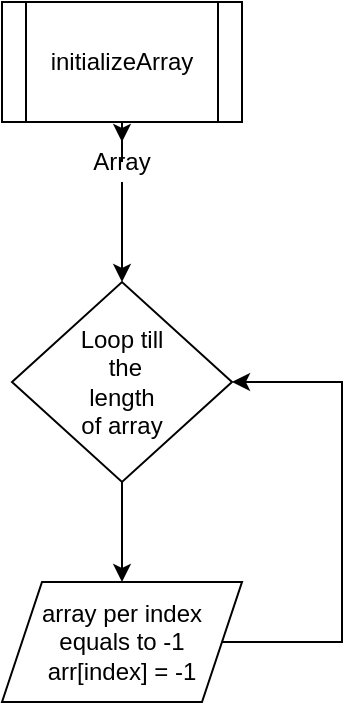<mxfile version="14.5.8" type="device"><diagram id="NTGaGheRtNt4KygZ0T-A" name="Page-1"><mxGraphModel dx="865" dy="457" grid="1" gridSize="10" guides="1" tooltips="1" connect="1" arrows="1" fold="1" page="1" pageScale="1" pageWidth="827" pageHeight="1169" math="0" shadow="0"><root><mxCell id="0"/><mxCell id="1" parent="0"/><mxCell id="iaEWzRDVJ3Iunf4mRIRw-4" style="edgeStyle=orthogonalEdgeStyle;rounded=0;orthogonalLoop=1;jettySize=auto;html=1;exitX=0.5;exitY=1;exitDx=0;exitDy=0;" edge="1" parent="1" source="iaEWzRDVJ3Iunf4mRIRw-2" target="iaEWzRDVJ3Iunf4mRIRw-3"><mxGeometry relative="1" as="geometry"/></mxCell><mxCell id="iaEWzRDVJ3Iunf4mRIRw-2" value="initializeArray" style="shape=process;whiteSpace=wrap;html=1;backgroundOutline=1;" vertex="1" parent="1"><mxGeometry x="40" y="30" width="120" height="60" as="geometry"/></mxCell><mxCell id="iaEWzRDVJ3Iunf4mRIRw-10" style="edgeStyle=orthogonalEdgeStyle;rounded=0;orthogonalLoop=1;jettySize=auto;html=1;exitX=0.5;exitY=1;exitDx=0;exitDy=0;entryX=0;entryY=0.5;entryDx=0;entryDy=0;" edge="1" parent="1" source="iaEWzRDVJ3Iunf4mRIRw-3" target="iaEWzRDVJ3Iunf4mRIRw-9"><mxGeometry relative="1" as="geometry"/></mxCell><mxCell id="iaEWzRDVJ3Iunf4mRIRw-3" value="Array" style="text;html=1;strokeColor=none;fillColor=none;align=center;verticalAlign=middle;whiteSpace=wrap;rounded=0;" vertex="1" parent="1"><mxGeometry x="80" y="100" width="40" height="20" as="geometry"/></mxCell><mxCell id="iaEWzRDVJ3Iunf4mRIRw-13" style="edgeStyle=orthogonalEdgeStyle;rounded=0;orthogonalLoop=1;jettySize=auto;html=1;exitX=1;exitY=0.5;exitDx=0;exitDy=0;entryX=0.5;entryY=0;entryDx=0;entryDy=0;" edge="1" parent="1" source="iaEWzRDVJ3Iunf4mRIRw-7" target="iaEWzRDVJ3Iunf4mRIRw-9"><mxGeometry relative="1" as="geometry"><Array as="points"><mxPoint x="210" y="350"/><mxPoint x="210" y="220"/></Array></mxGeometry></mxCell><mxCell id="iaEWzRDVJ3Iunf4mRIRw-7" value="array per index equals to -1&lt;br&gt;arr[index] = -1" style="shape=parallelogram;perimeter=parallelogramPerimeter;whiteSpace=wrap;html=1;fixedSize=1;" vertex="1" parent="1"><mxGeometry x="40" y="320" width="120" height="60" as="geometry"/></mxCell><mxCell id="iaEWzRDVJ3Iunf4mRIRw-11" style="edgeStyle=orthogonalEdgeStyle;rounded=0;orthogonalLoop=1;jettySize=auto;html=1;exitX=1;exitY=0.5;exitDx=0;exitDy=0;" edge="1" parent="1" source="iaEWzRDVJ3Iunf4mRIRw-9" target="iaEWzRDVJ3Iunf4mRIRw-7"><mxGeometry relative="1" as="geometry"/></mxCell><mxCell id="iaEWzRDVJ3Iunf4mRIRw-9" value="&lt;span&gt;Loop till&lt;br&gt;&amp;nbsp;the&lt;/span&gt;&lt;br&gt;&lt;span&gt;length &lt;br&gt;of array&lt;/span&gt;" style="rhombus;whiteSpace=wrap;html=1;direction=south;" vertex="1" parent="1"><mxGeometry x="45" y="170" width="110" height="100" as="geometry"/></mxCell></root></mxGraphModel></diagram></mxfile>